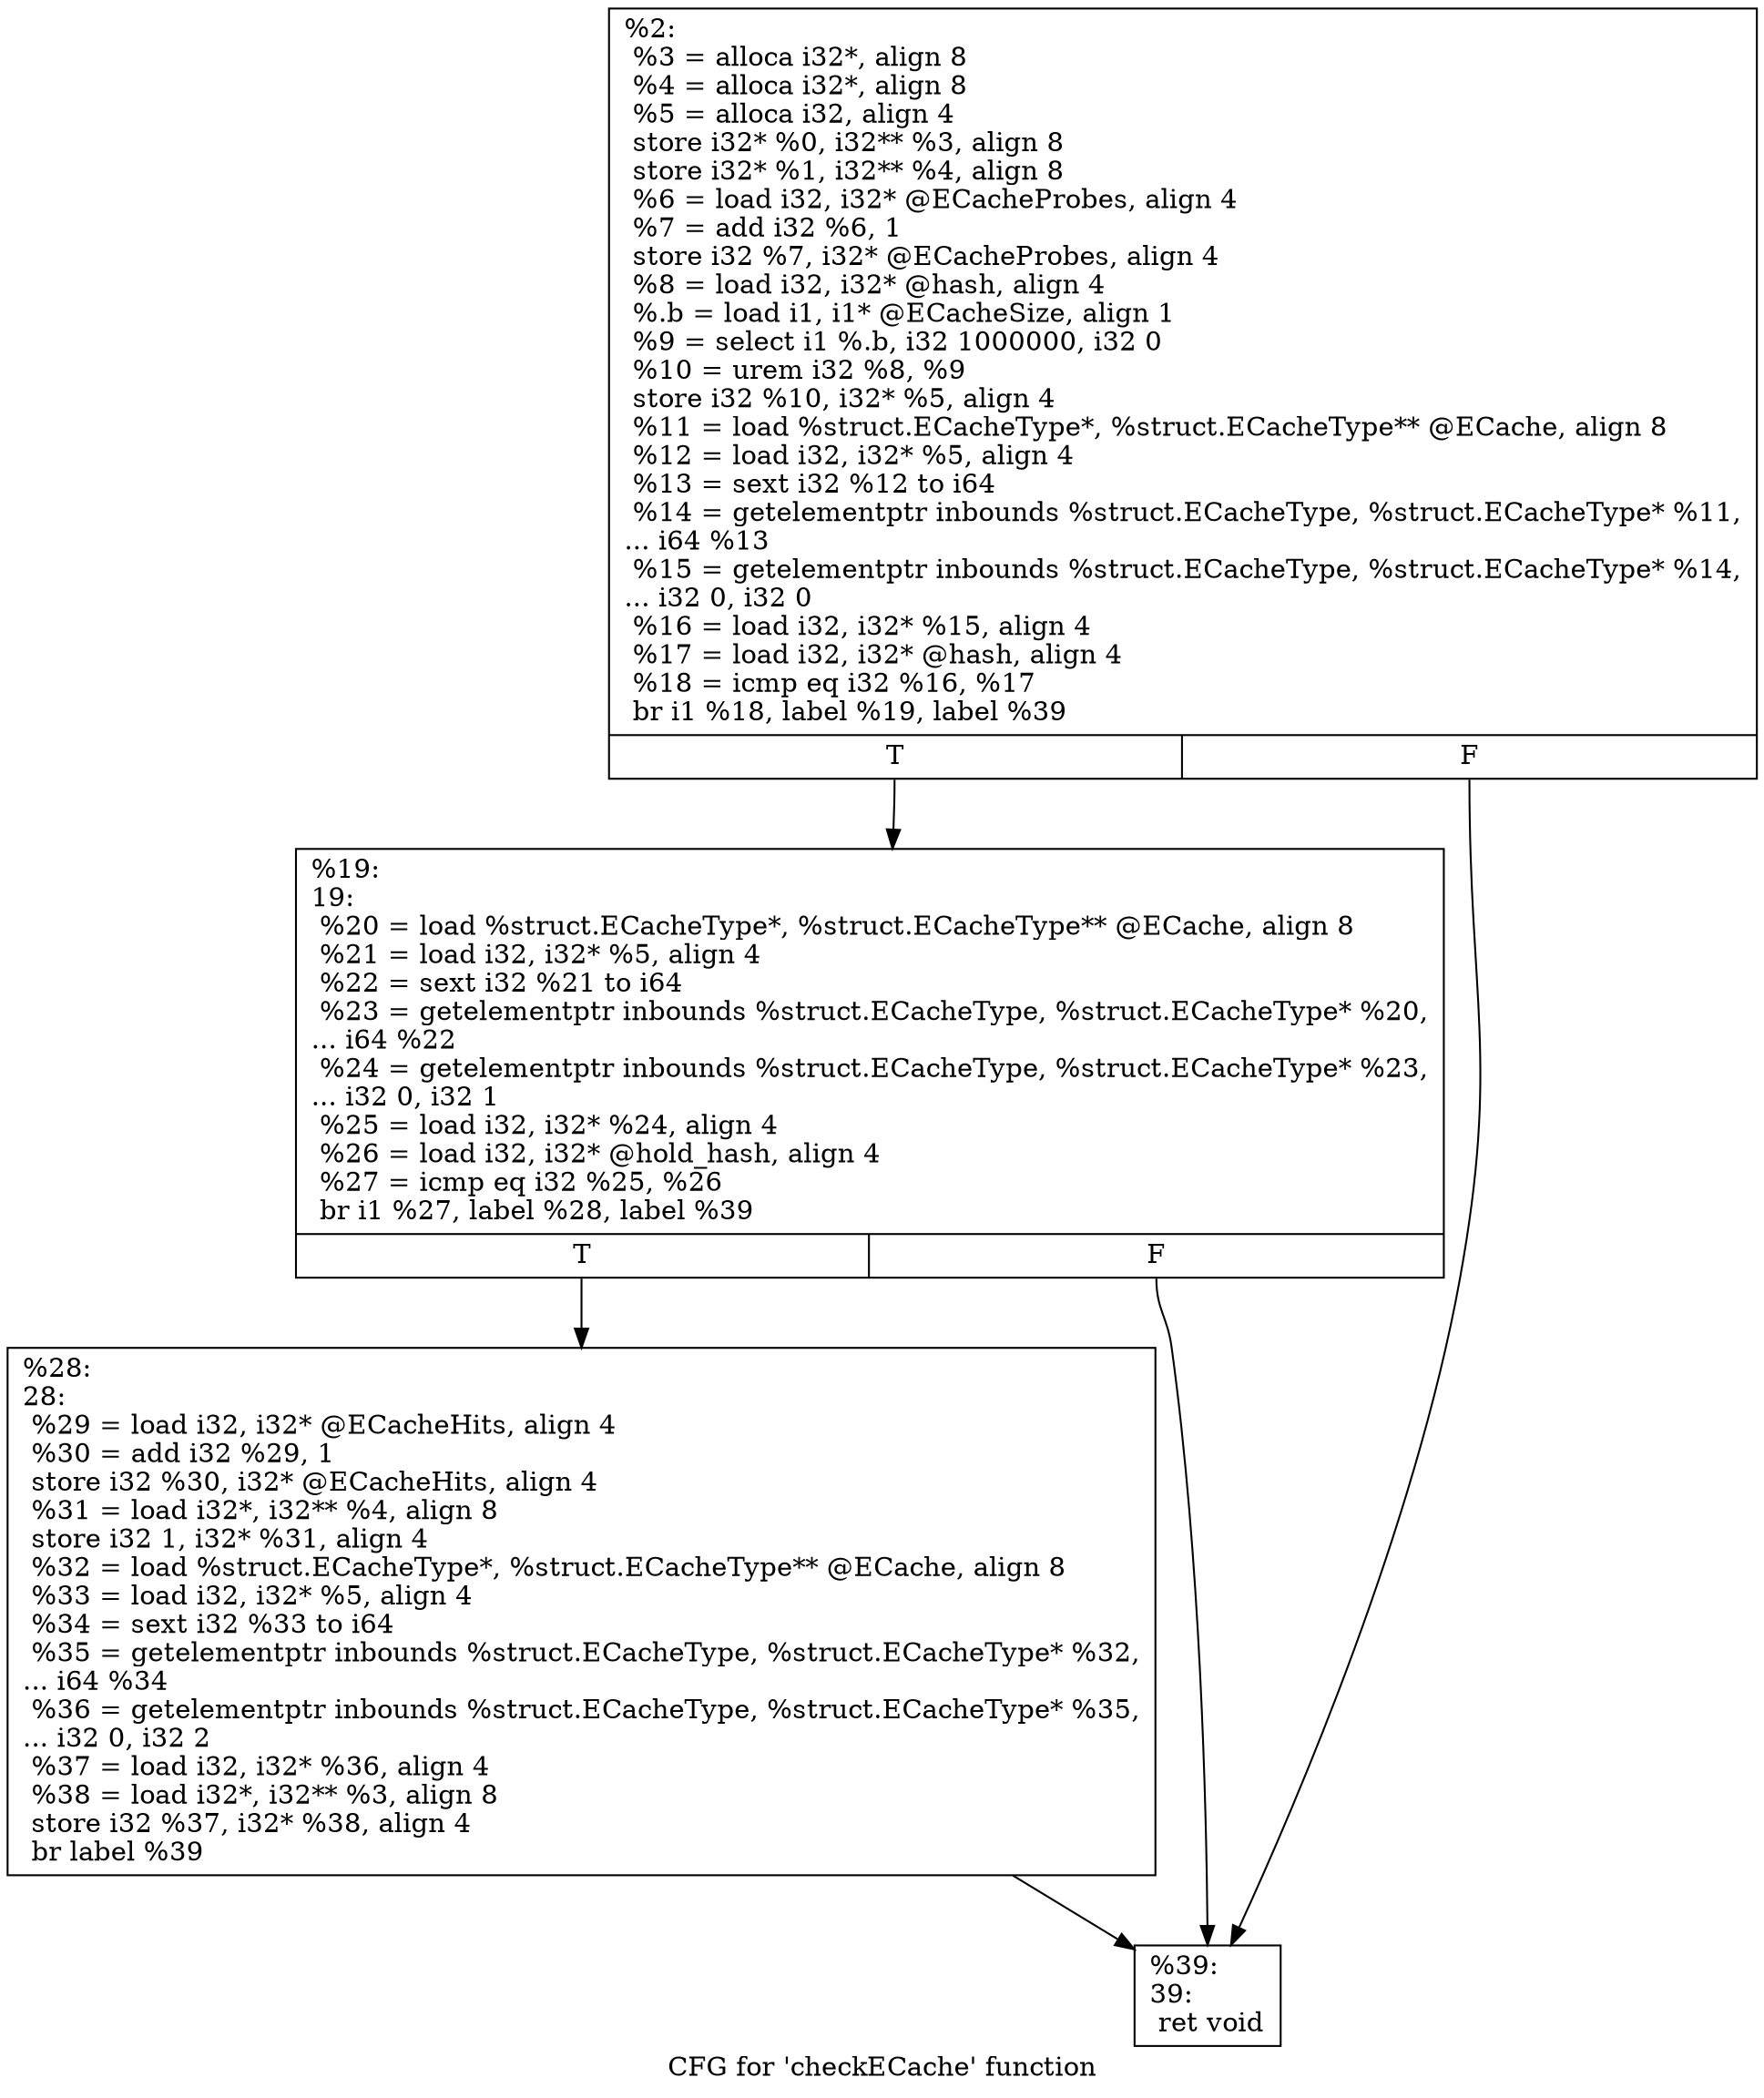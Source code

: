 digraph "CFG for 'checkECache' function" {
	label="CFG for 'checkECache' function";

	Node0x2591830 [shape=record,label="{%2:\l  %3 = alloca i32*, align 8\l  %4 = alloca i32*, align 8\l  %5 = alloca i32, align 4\l  store i32* %0, i32** %3, align 8\l  store i32* %1, i32** %4, align 8\l  %6 = load i32, i32* @ECacheProbes, align 4\l  %7 = add i32 %6, 1\l  store i32 %7, i32* @ECacheProbes, align 4\l  %8 = load i32, i32* @hash, align 4\l  %.b = load i1, i1* @ECacheSize, align 1\l  %9 = select i1 %.b, i32 1000000, i32 0\l  %10 = urem i32 %8, %9\l  store i32 %10, i32* %5, align 4\l  %11 = load %struct.ECacheType*, %struct.ECacheType** @ECache, align 8\l  %12 = load i32, i32* %5, align 4\l  %13 = sext i32 %12 to i64\l  %14 = getelementptr inbounds %struct.ECacheType, %struct.ECacheType* %11,\l... i64 %13\l  %15 = getelementptr inbounds %struct.ECacheType, %struct.ECacheType* %14,\l... i32 0, i32 0\l  %16 = load i32, i32* %15, align 4\l  %17 = load i32, i32* @hash, align 4\l  %18 = icmp eq i32 %16, %17\l  br i1 %18, label %19, label %39\l|{<s0>T|<s1>F}}"];
	Node0x2591830:s0 -> Node0x2592740;
	Node0x2591830:s1 -> Node0x25927e0;
	Node0x2592740 [shape=record,label="{%19:\l19:                                               \l  %20 = load %struct.ECacheType*, %struct.ECacheType** @ECache, align 8\l  %21 = load i32, i32* %5, align 4\l  %22 = sext i32 %21 to i64\l  %23 = getelementptr inbounds %struct.ECacheType, %struct.ECacheType* %20,\l... i64 %22\l  %24 = getelementptr inbounds %struct.ECacheType, %struct.ECacheType* %23,\l... i32 0, i32 1\l  %25 = load i32, i32* %24, align 4\l  %26 = load i32, i32* @hold_hash, align 4\l  %27 = icmp eq i32 %25, %26\l  br i1 %27, label %28, label %39\l|{<s0>T|<s1>F}}"];
	Node0x2592740:s0 -> Node0x2592790;
	Node0x2592740:s1 -> Node0x25927e0;
	Node0x2592790 [shape=record,label="{%28:\l28:                                               \l  %29 = load i32, i32* @ECacheHits, align 4\l  %30 = add i32 %29, 1\l  store i32 %30, i32* @ECacheHits, align 4\l  %31 = load i32*, i32** %4, align 8\l  store i32 1, i32* %31, align 4\l  %32 = load %struct.ECacheType*, %struct.ECacheType** @ECache, align 8\l  %33 = load i32, i32* %5, align 4\l  %34 = sext i32 %33 to i64\l  %35 = getelementptr inbounds %struct.ECacheType, %struct.ECacheType* %32,\l... i64 %34\l  %36 = getelementptr inbounds %struct.ECacheType, %struct.ECacheType* %35,\l... i32 0, i32 2\l  %37 = load i32, i32* %36, align 4\l  %38 = load i32*, i32** %3, align 8\l  store i32 %37, i32* %38, align 4\l  br label %39\l}"];
	Node0x2592790 -> Node0x25927e0;
	Node0x25927e0 [shape=record,label="{%39:\l39:                                               \l  ret void\l}"];
}
